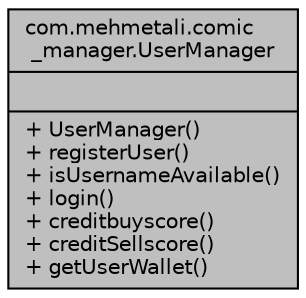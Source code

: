 digraph "com.mehmetali.comic_manager.UserManager"
{
 // LATEX_PDF_SIZE
  edge [fontname="Helvetica",fontsize="10",labelfontname="Helvetica",labelfontsize="10"];
  node [fontname="Helvetica",fontsize="10",shape=record];
  Node1 [label="{com.mehmetali.comic\l_manager.UserManager\n||+ UserManager()\l+ registerUser()\l+ isUsernameAvailable()\l+ login()\l+ creditbuyscore()\l+ creditSellscore()\l+ getUserWallet()\l}",height=0.2,width=0.4,color="black", fillcolor="grey75", style="filled", fontcolor="black",tooltip=" "];
}
